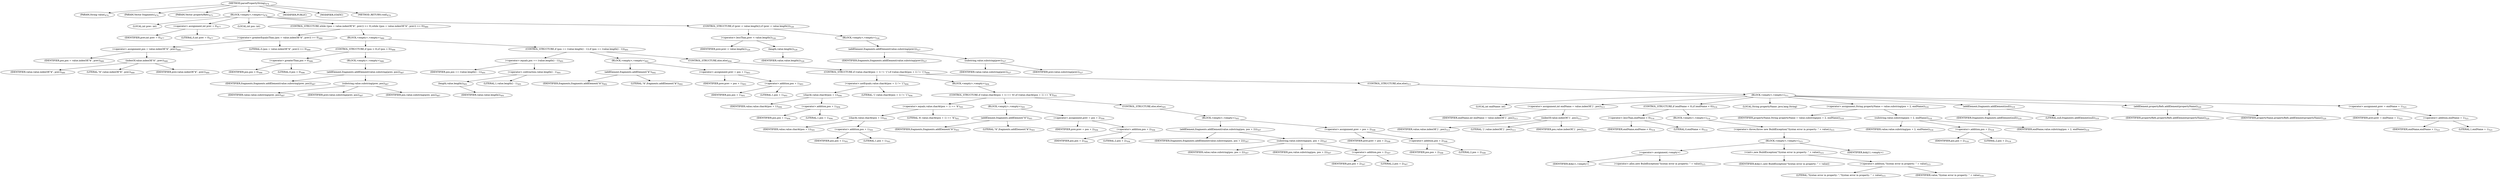 digraph "parsePropertyString" {  
"605" [label = <(METHOD,parsePropertyString)<SUB>474</SUB>> ]
"606" [label = <(PARAM,String value)<SUB>474</SUB>> ]
"607" [label = <(PARAM,Vector fragments)<SUB>474</SUB>> ]
"608" [label = <(PARAM,Vector propertyRefs)<SUB>475</SUB>> ]
"609" [label = <(BLOCK,&lt;empty&gt;,&lt;empty&gt;)<SUB>476</SUB>> ]
"610" [label = <(LOCAL,int prev: int)> ]
"611" [label = <(&lt;operator&gt;.assignment,int prev = 0)<SUB>477</SUB>> ]
"612" [label = <(IDENTIFIER,prev,int prev = 0)<SUB>477</SUB>> ]
"613" [label = <(LITERAL,0,int prev = 0)<SUB>477</SUB>> ]
"614" [label = <(LOCAL,int pos: int)> ]
"615" [label = <(CONTROL_STRUCTURE,while ((pos = value.indexOf(&quot;$&quot;, prev)) &gt;= 0),while ((pos = value.indexOf(&quot;$&quot;, prev)) &gt;= 0))<SUB>480</SUB>> ]
"616" [label = <(&lt;operator&gt;.greaterEqualsThan,(pos = value.indexOf(&quot;$&quot;, prev)) &gt;= 0)<SUB>480</SUB>> ]
"617" [label = <(&lt;operator&gt;.assignment,pos = value.indexOf(&quot;$&quot;, prev))<SUB>480</SUB>> ]
"618" [label = <(IDENTIFIER,pos,pos = value.indexOf(&quot;$&quot;, prev))<SUB>480</SUB>> ]
"619" [label = <(indexOf,value.indexOf(&quot;$&quot;, prev))<SUB>480</SUB>> ]
"620" [label = <(IDENTIFIER,value,value.indexOf(&quot;$&quot;, prev))<SUB>480</SUB>> ]
"621" [label = <(LITERAL,&quot;$&quot;,value.indexOf(&quot;$&quot;, prev))<SUB>480</SUB>> ]
"622" [label = <(IDENTIFIER,prev,value.indexOf(&quot;$&quot;, prev))<SUB>480</SUB>> ]
"623" [label = <(LITERAL,0,(pos = value.indexOf(&quot;$&quot;, prev)) &gt;= 0)<SUB>480</SUB>> ]
"624" [label = <(BLOCK,&lt;empty&gt;,&lt;empty&gt;)<SUB>480</SUB>> ]
"625" [label = <(CONTROL_STRUCTURE,if (pos &gt; 0),if (pos &gt; 0))<SUB>486</SUB>> ]
"626" [label = <(&lt;operator&gt;.greaterThan,pos &gt; 0)<SUB>486</SUB>> ]
"627" [label = <(IDENTIFIER,pos,pos &gt; 0)<SUB>486</SUB>> ]
"628" [label = <(LITERAL,0,pos &gt; 0)<SUB>486</SUB>> ]
"629" [label = <(BLOCK,&lt;empty&gt;,&lt;empty&gt;)<SUB>486</SUB>> ]
"630" [label = <(addElement,fragments.addElement(value.substring(prev, pos)))<SUB>487</SUB>> ]
"631" [label = <(IDENTIFIER,fragments,fragments.addElement(value.substring(prev, pos)))<SUB>487</SUB>> ]
"632" [label = <(substring,value.substring(prev, pos))<SUB>487</SUB>> ]
"633" [label = <(IDENTIFIER,value,value.substring(prev, pos))<SUB>487</SUB>> ]
"634" [label = <(IDENTIFIER,prev,value.substring(prev, pos))<SUB>487</SUB>> ]
"635" [label = <(IDENTIFIER,pos,value.substring(prev, pos))<SUB>487</SUB>> ]
"636" [label = <(CONTROL_STRUCTURE,if (pos == (value.length() - 1)),if (pos == (value.length() - 1)))<SUB>491</SUB>> ]
"637" [label = <(&lt;operator&gt;.equals,pos == (value.length() - 1))<SUB>491</SUB>> ]
"638" [label = <(IDENTIFIER,pos,pos == (value.length() - 1))<SUB>491</SUB>> ]
"639" [label = <(&lt;operator&gt;.subtraction,value.length() - 1)<SUB>491</SUB>> ]
"640" [label = <(length,value.length())<SUB>491</SUB>> ]
"641" [label = <(IDENTIFIER,value,value.length())<SUB>491</SUB>> ]
"642" [label = <(LITERAL,1,value.length() - 1)<SUB>491</SUB>> ]
"643" [label = <(BLOCK,&lt;empty&gt;,&lt;empty&gt;)<SUB>491</SUB>> ]
"644" [label = <(addElement,fragments.addElement(&quot;$&quot;))<SUB>492</SUB>> ]
"645" [label = <(IDENTIFIER,fragments,fragments.addElement(&quot;$&quot;))<SUB>492</SUB>> ]
"646" [label = <(LITERAL,&quot;$&quot;,fragments.addElement(&quot;$&quot;))<SUB>492</SUB>> ]
"647" [label = <(&lt;operator&gt;.assignment,prev = pos + 1)<SUB>493</SUB>> ]
"648" [label = <(IDENTIFIER,prev,prev = pos + 1)<SUB>493</SUB>> ]
"649" [label = <(&lt;operator&gt;.addition,pos + 1)<SUB>493</SUB>> ]
"650" [label = <(IDENTIFIER,pos,pos + 1)<SUB>493</SUB>> ]
"651" [label = <(LITERAL,1,pos + 1)<SUB>493</SUB>> ]
"652" [label = <(CONTROL_STRUCTURE,else,else)<SUB>494</SUB>> ]
"653" [label = <(CONTROL_STRUCTURE,if (value.charAt(pos + 1) != '{'),if (value.charAt(pos + 1) != '{'))<SUB>494</SUB>> ]
"654" [label = <(&lt;operator&gt;.notEquals,value.charAt(pos + 1) != '{')<SUB>494</SUB>> ]
"655" [label = <(charAt,value.charAt(pos + 1))<SUB>494</SUB>> ]
"656" [label = <(IDENTIFIER,value,value.charAt(pos + 1))<SUB>494</SUB>> ]
"657" [label = <(&lt;operator&gt;.addition,pos + 1)<SUB>494</SUB>> ]
"658" [label = <(IDENTIFIER,pos,pos + 1)<SUB>494</SUB>> ]
"659" [label = <(LITERAL,1,pos + 1)<SUB>494</SUB>> ]
"660" [label = <(LITERAL,'{',value.charAt(pos + 1) != '{')<SUB>494</SUB>> ]
"661" [label = <(BLOCK,&lt;empty&gt;,&lt;empty&gt;)<SUB>494</SUB>> ]
"662" [label = <(CONTROL_STRUCTURE,if (value.charAt(pos + 1) == '$'),if (value.charAt(pos + 1) == '$'))<SUB>501</SUB>> ]
"663" [label = <(&lt;operator&gt;.equals,value.charAt(pos + 1) == '$')<SUB>501</SUB>> ]
"664" [label = <(charAt,value.charAt(pos + 1))<SUB>501</SUB>> ]
"665" [label = <(IDENTIFIER,value,value.charAt(pos + 1))<SUB>501</SUB>> ]
"666" [label = <(&lt;operator&gt;.addition,pos + 1)<SUB>501</SUB>> ]
"667" [label = <(IDENTIFIER,pos,pos + 1)<SUB>501</SUB>> ]
"668" [label = <(LITERAL,1,pos + 1)<SUB>501</SUB>> ]
"669" [label = <(LITERAL,'$',value.charAt(pos + 1) == '$')<SUB>501</SUB>> ]
"670" [label = <(BLOCK,&lt;empty&gt;,&lt;empty&gt;)<SUB>501</SUB>> ]
"671" [label = <(addElement,fragments.addElement(&quot;$&quot;))<SUB>503</SUB>> ]
"672" [label = <(IDENTIFIER,fragments,fragments.addElement(&quot;$&quot;))<SUB>503</SUB>> ]
"673" [label = <(LITERAL,&quot;$&quot;,fragments.addElement(&quot;$&quot;))<SUB>503</SUB>> ]
"674" [label = <(&lt;operator&gt;.assignment,prev = pos + 2)<SUB>504</SUB>> ]
"675" [label = <(IDENTIFIER,prev,prev = pos + 2)<SUB>504</SUB>> ]
"676" [label = <(&lt;operator&gt;.addition,pos + 2)<SUB>504</SUB>> ]
"677" [label = <(IDENTIFIER,pos,pos + 2)<SUB>504</SUB>> ]
"678" [label = <(LITERAL,2,pos + 2)<SUB>504</SUB>> ]
"679" [label = <(CONTROL_STRUCTURE,else,else)<SUB>505</SUB>> ]
"680" [label = <(BLOCK,&lt;empty&gt;,&lt;empty&gt;)<SUB>505</SUB>> ]
"681" [label = <(addElement,fragments.addElement(value.substring(pos, pos + 2)))<SUB>507</SUB>> ]
"682" [label = <(IDENTIFIER,fragments,fragments.addElement(value.substring(pos, pos + 2)))<SUB>507</SUB>> ]
"683" [label = <(substring,value.substring(pos, pos + 2))<SUB>507</SUB>> ]
"684" [label = <(IDENTIFIER,value,value.substring(pos, pos + 2))<SUB>507</SUB>> ]
"685" [label = <(IDENTIFIER,pos,value.substring(pos, pos + 2))<SUB>507</SUB>> ]
"686" [label = <(&lt;operator&gt;.addition,pos + 2)<SUB>507</SUB>> ]
"687" [label = <(IDENTIFIER,pos,pos + 2)<SUB>507</SUB>> ]
"688" [label = <(LITERAL,2,pos + 2)<SUB>507</SUB>> ]
"689" [label = <(&lt;operator&gt;.assignment,prev = pos + 2)<SUB>508</SUB>> ]
"690" [label = <(IDENTIFIER,prev,prev = pos + 2)<SUB>508</SUB>> ]
"691" [label = <(&lt;operator&gt;.addition,pos + 2)<SUB>508</SUB>> ]
"692" [label = <(IDENTIFIER,pos,pos + 2)<SUB>508</SUB>> ]
"693" [label = <(LITERAL,2,pos + 2)<SUB>508</SUB>> ]
"694" [label = <(CONTROL_STRUCTURE,else,else)<SUB>511</SUB>> ]
"695" [label = <(BLOCK,&lt;empty&gt;,&lt;empty&gt;)<SUB>511</SUB>> ]
"696" [label = <(LOCAL,int endName: int)> ]
"697" [label = <(&lt;operator&gt;.assignment,int endName = value.indexOf('}', pos))<SUB>513</SUB>> ]
"698" [label = <(IDENTIFIER,endName,int endName = value.indexOf('}', pos))<SUB>513</SUB>> ]
"699" [label = <(indexOf,value.indexOf('}', pos))<SUB>513</SUB>> ]
"700" [label = <(IDENTIFIER,value,value.indexOf('}', pos))<SUB>513</SUB>> ]
"701" [label = <(LITERAL,'}',value.indexOf('}', pos))<SUB>513</SUB>> ]
"702" [label = <(IDENTIFIER,pos,value.indexOf('}', pos))<SUB>513</SUB>> ]
"703" [label = <(CONTROL_STRUCTURE,if (endName &lt; 0),if (endName &lt; 0))<SUB>514</SUB>> ]
"704" [label = <(&lt;operator&gt;.lessThan,endName &lt; 0)<SUB>514</SUB>> ]
"705" [label = <(IDENTIFIER,endName,endName &lt; 0)<SUB>514</SUB>> ]
"706" [label = <(LITERAL,0,endName &lt; 0)<SUB>514</SUB>> ]
"707" [label = <(BLOCK,&lt;empty&gt;,&lt;empty&gt;)<SUB>514</SUB>> ]
"708" [label = <(&lt;operator&gt;.throw,throw new BuildException(&quot;Syntax error in property: &quot; + value);)<SUB>515</SUB>> ]
"709" [label = <(BLOCK,&lt;empty&gt;,&lt;empty&gt;)<SUB>515</SUB>> ]
"710" [label = <(&lt;operator&gt;.assignment,&lt;empty&gt;)> ]
"711" [label = <(IDENTIFIER,$obj11,&lt;empty&gt;)> ]
"712" [label = <(&lt;operator&gt;.alloc,new BuildException(&quot;Syntax error in property: &quot; + value))<SUB>515</SUB>> ]
"713" [label = <(&lt;init&gt;,new BuildException(&quot;Syntax error in property: &quot; + value))<SUB>515</SUB>> ]
"714" [label = <(IDENTIFIER,$obj11,new BuildException(&quot;Syntax error in property: &quot; + value))> ]
"715" [label = <(&lt;operator&gt;.addition,&quot;Syntax error in property: &quot; + value)<SUB>515</SUB>> ]
"716" [label = <(LITERAL,&quot;Syntax error in property: &quot;,&quot;Syntax error in property: &quot; + value)<SUB>515</SUB>> ]
"717" [label = <(IDENTIFIER,value,&quot;Syntax error in property: &quot; + value)<SUB>516</SUB>> ]
"718" [label = <(IDENTIFIER,$obj11,&lt;empty&gt;)> ]
"719" [label = <(LOCAL,String propertyName: java.lang.String)> ]
"720" [label = <(&lt;operator&gt;.assignment,String propertyName = value.substring(pos + 2, endName))<SUB>518</SUB>> ]
"721" [label = <(IDENTIFIER,propertyName,String propertyName = value.substring(pos + 2, endName))<SUB>518</SUB>> ]
"722" [label = <(substring,value.substring(pos + 2, endName))<SUB>518</SUB>> ]
"723" [label = <(IDENTIFIER,value,value.substring(pos + 2, endName))<SUB>518</SUB>> ]
"724" [label = <(&lt;operator&gt;.addition,pos + 2)<SUB>518</SUB>> ]
"725" [label = <(IDENTIFIER,pos,pos + 2)<SUB>518</SUB>> ]
"726" [label = <(LITERAL,2,pos + 2)<SUB>518</SUB>> ]
"727" [label = <(IDENTIFIER,endName,value.substring(pos + 2, endName))<SUB>518</SUB>> ]
"728" [label = <(addElement,fragments.addElement(null))<SUB>519</SUB>> ]
"729" [label = <(IDENTIFIER,fragments,fragments.addElement(null))<SUB>519</SUB>> ]
"730" [label = <(LITERAL,null,fragments.addElement(null))<SUB>519</SUB>> ]
"731" [label = <(addElement,propertyRefs.addElement(propertyName))<SUB>520</SUB>> ]
"732" [label = <(IDENTIFIER,propertyRefs,propertyRefs.addElement(propertyName))<SUB>520</SUB>> ]
"733" [label = <(IDENTIFIER,propertyName,propertyRefs.addElement(propertyName))<SUB>520</SUB>> ]
"734" [label = <(&lt;operator&gt;.assignment,prev = endName + 1)<SUB>521</SUB>> ]
"735" [label = <(IDENTIFIER,prev,prev = endName + 1)<SUB>521</SUB>> ]
"736" [label = <(&lt;operator&gt;.addition,endName + 1)<SUB>521</SUB>> ]
"737" [label = <(IDENTIFIER,endName,endName + 1)<SUB>521</SUB>> ]
"738" [label = <(LITERAL,1,endName + 1)<SUB>521</SUB>> ]
"739" [label = <(CONTROL_STRUCTURE,if (prev &lt; value.length()),if (prev &lt; value.length()))<SUB>526</SUB>> ]
"740" [label = <(&lt;operator&gt;.lessThan,prev &lt; value.length())<SUB>526</SUB>> ]
"741" [label = <(IDENTIFIER,prev,prev &lt; value.length())<SUB>526</SUB>> ]
"742" [label = <(length,value.length())<SUB>526</SUB>> ]
"743" [label = <(IDENTIFIER,value,value.length())<SUB>526</SUB>> ]
"744" [label = <(BLOCK,&lt;empty&gt;,&lt;empty&gt;)<SUB>526</SUB>> ]
"745" [label = <(addElement,fragments.addElement(value.substring(prev)))<SUB>527</SUB>> ]
"746" [label = <(IDENTIFIER,fragments,fragments.addElement(value.substring(prev)))<SUB>527</SUB>> ]
"747" [label = <(substring,value.substring(prev))<SUB>527</SUB>> ]
"748" [label = <(IDENTIFIER,value,value.substring(prev))<SUB>527</SUB>> ]
"749" [label = <(IDENTIFIER,prev,value.substring(prev))<SUB>527</SUB>> ]
"750" [label = <(MODIFIER,PUBLIC)> ]
"751" [label = <(MODIFIER,STATIC)> ]
"752" [label = <(METHOD_RETURN,void)<SUB>474</SUB>> ]
  "605" -> "606" 
  "605" -> "607" 
  "605" -> "608" 
  "605" -> "609" 
  "605" -> "750" 
  "605" -> "751" 
  "605" -> "752" 
  "609" -> "610" 
  "609" -> "611" 
  "609" -> "614" 
  "609" -> "615" 
  "609" -> "739" 
  "611" -> "612" 
  "611" -> "613" 
  "615" -> "616" 
  "615" -> "624" 
  "616" -> "617" 
  "616" -> "623" 
  "617" -> "618" 
  "617" -> "619" 
  "619" -> "620" 
  "619" -> "621" 
  "619" -> "622" 
  "624" -> "625" 
  "624" -> "636" 
  "625" -> "626" 
  "625" -> "629" 
  "626" -> "627" 
  "626" -> "628" 
  "629" -> "630" 
  "630" -> "631" 
  "630" -> "632" 
  "632" -> "633" 
  "632" -> "634" 
  "632" -> "635" 
  "636" -> "637" 
  "636" -> "643" 
  "636" -> "652" 
  "637" -> "638" 
  "637" -> "639" 
  "639" -> "640" 
  "639" -> "642" 
  "640" -> "641" 
  "643" -> "644" 
  "643" -> "647" 
  "644" -> "645" 
  "644" -> "646" 
  "647" -> "648" 
  "647" -> "649" 
  "649" -> "650" 
  "649" -> "651" 
  "652" -> "653" 
  "653" -> "654" 
  "653" -> "661" 
  "653" -> "694" 
  "654" -> "655" 
  "654" -> "660" 
  "655" -> "656" 
  "655" -> "657" 
  "657" -> "658" 
  "657" -> "659" 
  "661" -> "662" 
  "662" -> "663" 
  "662" -> "670" 
  "662" -> "679" 
  "663" -> "664" 
  "663" -> "669" 
  "664" -> "665" 
  "664" -> "666" 
  "666" -> "667" 
  "666" -> "668" 
  "670" -> "671" 
  "670" -> "674" 
  "671" -> "672" 
  "671" -> "673" 
  "674" -> "675" 
  "674" -> "676" 
  "676" -> "677" 
  "676" -> "678" 
  "679" -> "680" 
  "680" -> "681" 
  "680" -> "689" 
  "681" -> "682" 
  "681" -> "683" 
  "683" -> "684" 
  "683" -> "685" 
  "683" -> "686" 
  "686" -> "687" 
  "686" -> "688" 
  "689" -> "690" 
  "689" -> "691" 
  "691" -> "692" 
  "691" -> "693" 
  "694" -> "695" 
  "695" -> "696" 
  "695" -> "697" 
  "695" -> "703" 
  "695" -> "719" 
  "695" -> "720" 
  "695" -> "728" 
  "695" -> "731" 
  "695" -> "734" 
  "697" -> "698" 
  "697" -> "699" 
  "699" -> "700" 
  "699" -> "701" 
  "699" -> "702" 
  "703" -> "704" 
  "703" -> "707" 
  "704" -> "705" 
  "704" -> "706" 
  "707" -> "708" 
  "708" -> "709" 
  "709" -> "710" 
  "709" -> "713" 
  "709" -> "718" 
  "710" -> "711" 
  "710" -> "712" 
  "713" -> "714" 
  "713" -> "715" 
  "715" -> "716" 
  "715" -> "717" 
  "720" -> "721" 
  "720" -> "722" 
  "722" -> "723" 
  "722" -> "724" 
  "722" -> "727" 
  "724" -> "725" 
  "724" -> "726" 
  "728" -> "729" 
  "728" -> "730" 
  "731" -> "732" 
  "731" -> "733" 
  "734" -> "735" 
  "734" -> "736" 
  "736" -> "737" 
  "736" -> "738" 
  "739" -> "740" 
  "739" -> "744" 
  "740" -> "741" 
  "740" -> "742" 
  "742" -> "743" 
  "744" -> "745" 
  "745" -> "746" 
  "745" -> "747" 
  "747" -> "748" 
  "747" -> "749" 
}
